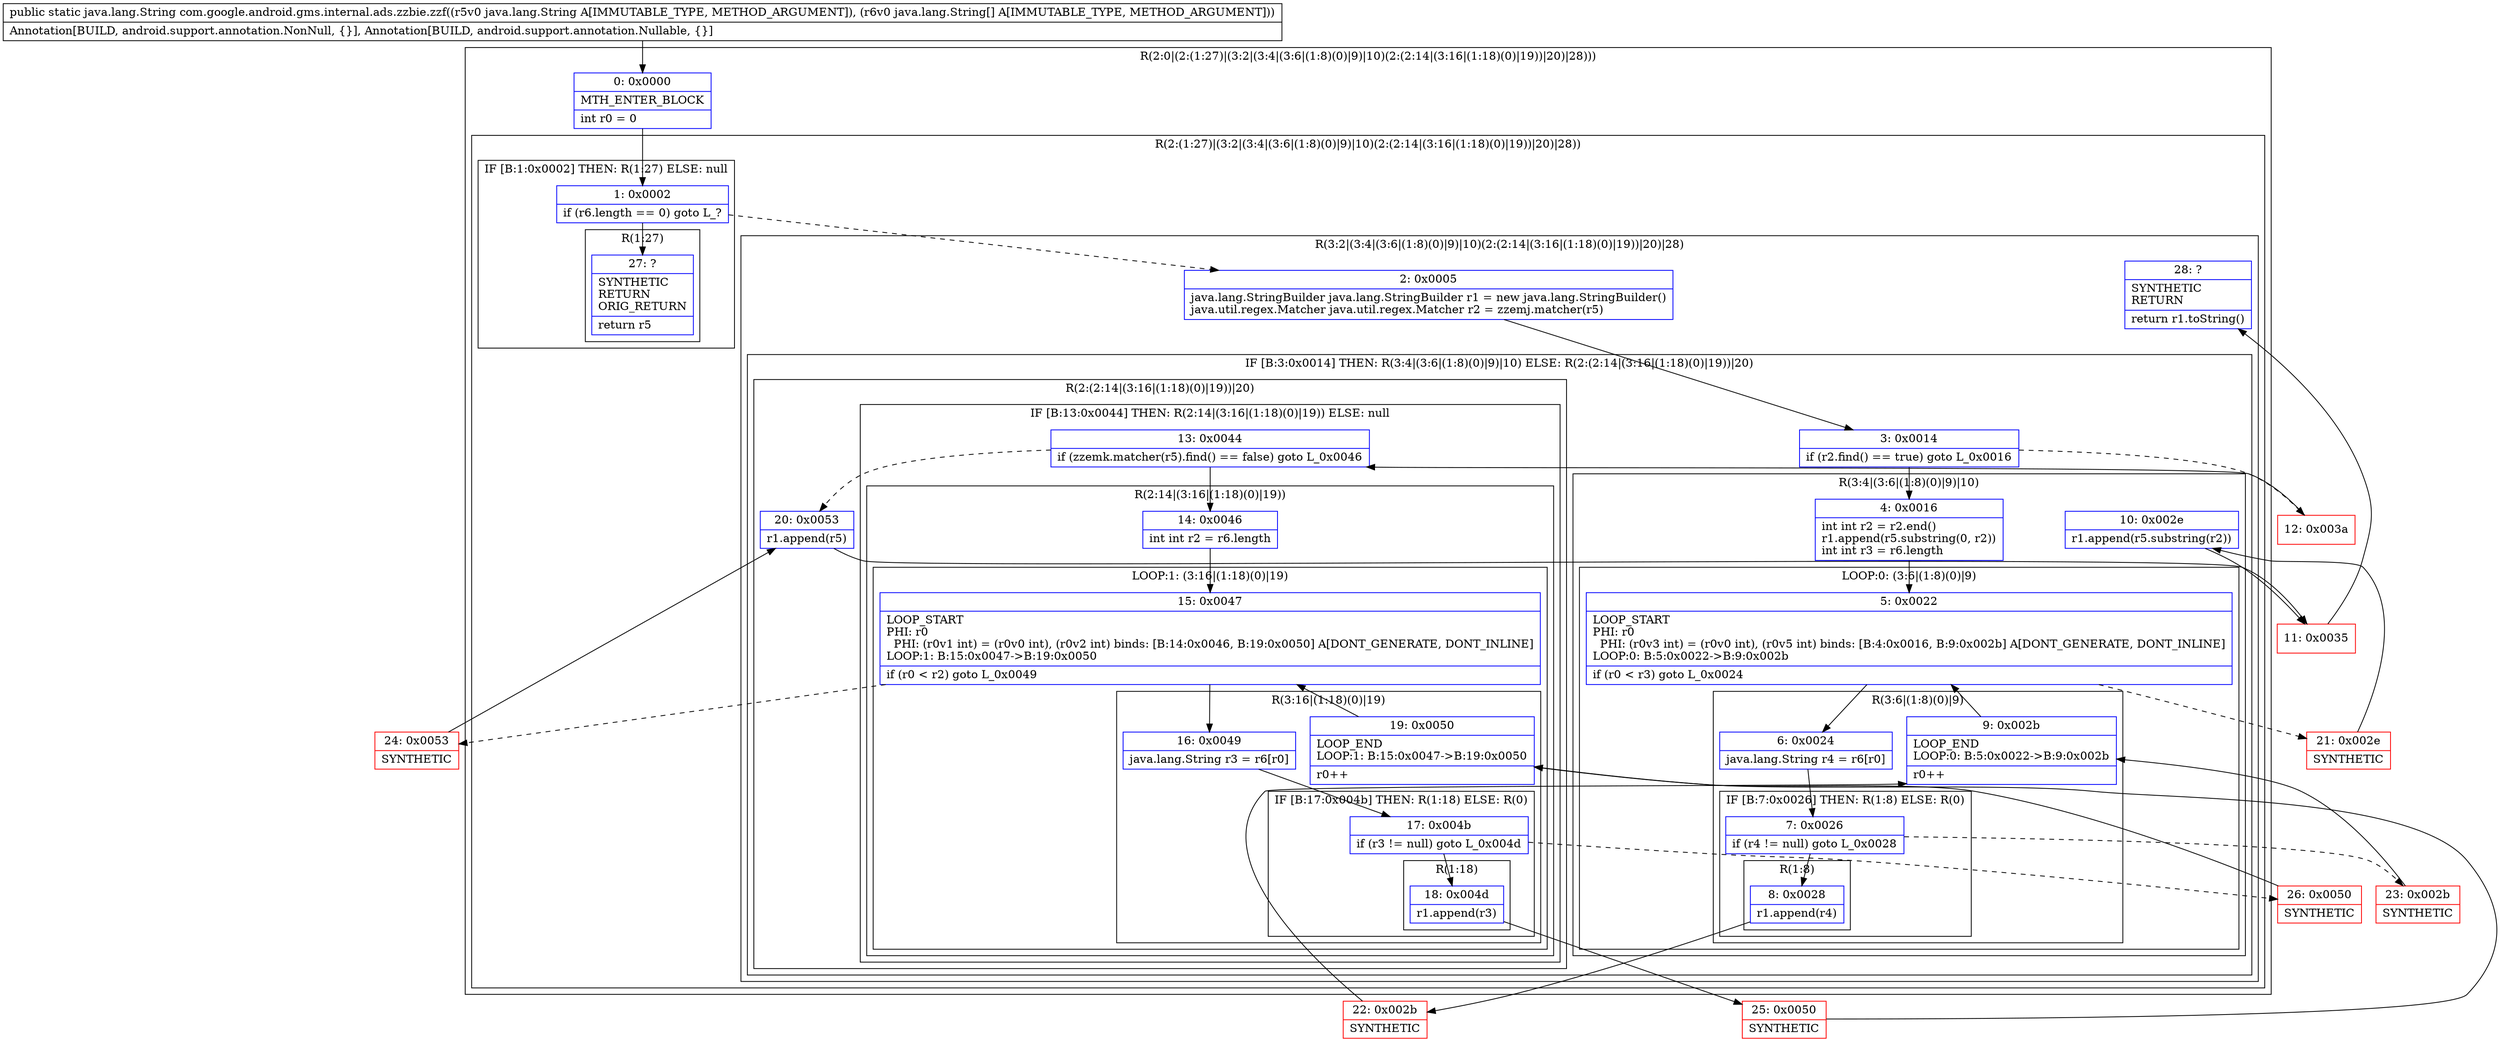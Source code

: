 digraph "CFG forcom.google.android.gms.internal.ads.zzbie.zzf(Ljava\/lang\/String;[Ljava\/lang\/String;)Ljava\/lang\/String;" {
subgraph cluster_Region_1568944322 {
label = "R(2:0|(2:(1:27)|(3:2|(3:4|(3:6|(1:8)(0)|9)|10)(2:(2:14|(3:16|(1:18)(0)|19))|20)|28)))";
node [shape=record,color=blue];
Node_0 [shape=record,label="{0\:\ 0x0000|MTH_ENTER_BLOCK\l|int r0 = 0\l}"];
subgraph cluster_Region_699455942 {
label = "R(2:(1:27)|(3:2|(3:4|(3:6|(1:8)(0)|9)|10)(2:(2:14|(3:16|(1:18)(0)|19))|20)|28))";
node [shape=record,color=blue];
subgraph cluster_IfRegion_1055721803 {
label = "IF [B:1:0x0002] THEN: R(1:27) ELSE: null";
node [shape=record,color=blue];
Node_1 [shape=record,label="{1\:\ 0x0002|if (r6.length == 0) goto L_?\l}"];
subgraph cluster_Region_1235736780 {
label = "R(1:27)";
node [shape=record,color=blue];
Node_27 [shape=record,label="{27\:\ ?|SYNTHETIC\lRETURN\lORIG_RETURN\l|return r5\l}"];
}
}
subgraph cluster_Region_1216300402 {
label = "R(3:2|(3:4|(3:6|(1:8)(0)|9)|10)(2:(2:14|(3:16|(1:18)(0)|19))|20)|28)";
node [shape=record,color=blue];
Node_2 [shape=record,label="{2\:\ 0x0005|java.lang.StringBuilder java.lang.StringBuilder r1 = new java.lang.StringBuilder()\ljava.util.regex.Matcher java.util.regex.Matcher r2 = zzemj.matcher(r5)\l}"];
subgraph cluster_IfRegion_61188093 {
label = "IF [B:3:0x0014] THEN: R(3:4|(3:6|(1:8)(0)|9)|10) ELSE: R(2:(2:14|(3:16|(1:18)(0)|19))|20)";
node [shape=record,color=blue];
Node_3 [shape=record,label="{3\:\ 0x0014|if (r2.find() == true) goto L_0x0016\l}"];
subgraph cluster_Region_1752667199 {
label = "R(3:4|(3:6|(1:8)(0)|9)|10)";
node [shape=record,color=blue];
Node_4 [shape=record,label="{4\:\ 0x0016|int int r2 = r2.end()\lr1.append(r5.substring(0, r2))\lint int r3 = r6.length\l}"];
subgraph cluster_LoopRegion_778110291 {
label = "LOOP:0: (3:6|(1:8)(0)|9)";
node [shape=record,color=blue];
Node_5 [shape=record,label="{5\:\ 0x0022|LOOP_START\lPHI: r0 \l  PHI: (r0v3 int) = (r0v0 int), (r0v5 int) binds: [B:4:0x0016, B:9:0x002b] A[DONT_GENERATE, DONT_INLINE]\lLOOP:0: B:5:0x0022\-\>B:9:0x002b\l|if (r0 \< r3) goto L_0x0024\l}"];
subgraph cluster_Region_1797877794 {
label = "R(3:6|(1:8)(0)|9)";
node [shape=record,color=blue];
Node_6 [shape=record,label="{6\:\ 0x0024|java.lang.String r4 = r6[r0]\l}"];
subgraph cluster_IfRegion_612855302 {
label = "IF [B:7:0x0026] THEN: R(1:8) ELSE: R(0)";
node [shape=record,color=blue];
Node_7 [shape=record,label="{7\:\ 0x0026|if (r4 != null) goto L_0x0028\l}"];
subgraph cluster_Region_1126978798 {
label = "R(1:8)";
node [shape=record,color=blue];
Node_8 [shape=record,label="{8\:\ 0x0028|r1.append(r4)\l}"];
}
subgraph cluster_Region_1018754419 {
label = "R(0)";
node [shape=record,color=blue];
}
}
Node_9 [shape=record,label="{9\:\ 0x002b|LOOP_END\lLOOP:0: B:5:0x0022\-\>B:9:0x002b\l|r0++\l}"];
}
}
Node_10 [shape=record,label="{10\:\ 0x002e|r1.append(r5.substring(r2))\l}"];
}
subgraph cluster_Region_1470568282 {
label = "R(2:(2:14|(3:16|(1:18)(0)|19))|20)";
node [shape=record,color=blue];
subgraph cluster_IfRegion_325674443 {
label = "IF [B:13:0x0044] THEN: R(2:14|(3:16|(1:18)(0)|19)) ELSE: null";
node [shape=record,color=blue];
Node_13 [shape=record,label="{13\:\ 0x0044|if (zzemk.matcher(r5).find() == false) goto L_0x0046\l}"];
subgraph cluster_Region_579803203 {
label = "R(2:14|(3:16|(1:18)(0)|19))";
node [shape=record,color=blue];
Node_14 [shape=record,label="{14\:\ 0x0046|int int r2 = r6.length\l}"];
subgraph cluster_LoopRegion_1386163682 {
label = "LOOP:1: (3:16|(1:18)(0)|19)";
node [shape=record,color=blue];
Node_15 [shape=record,label="{15\:\ 0x0047|LOOP_START\lPHI: r0 \l  PHI: (r0v1 int) = (r0v0 int), (r0v2 int) binds: [B:14:0x0046, B:19:0x0050] A[DONT_GENERATE, DONT_INLINE]\lLOOP:1: B:15:0x0047\-\>B:19:0x0050\l|if (r0 \< r2) goto L_0x0049\l}"];
subgraph cluster_Region_1461071296 {
label = "R(3:16|(1:18)(0)|19)";
node [shape=record,color=blue];
Node_16 [shape=record,label="{16\:\ 0x0049|java.lang.String r3 = r6[r0]\l}"];
subgraph cluster_IfRegion_1274396133 {
label = "IF [B:17:0x004b] THEN: R(1:18) ELSE: R(0)";
node [shape=record,color=blue];
Node_17 [shape=record,label="{17\:\ 0x004b|if (r3 != null) goto L_0x004d\l}"];
subgraph cluster_Region_1707186757 {
label = "R(1:18)";
node [shape=record,color=blue];
Node_18 [shape=record,label="{18\:\ 0x004d|r1.append(r3)\l}"];
}
subgraph cluster_Region_1167622588 {
label = "R(0)";
node [shape=record,color=blue];
}
}
Node_19 [shape=record,label="{19\:\ 0x0050|LOOP_END\lLOOP:1: B:15:0x0047\-\>B:19:0x0050\l|r0++\l}"];
}
}
}
}
Node_20 [shape=record,label="{20\:\ 0x0053|r1.append(r5)\l}"];
}
}
Node_28 [shape=record,label="{28\:\ ?|SYNTHETIC\lRETURN\l|return r1.toString()\l}"];
}
}
}
Node_11 [shape=record,color=red,label="{11\:\ 0x0035}"];
Node_12 [shape=record,color=red,label="{12\:\ 0x003a}"];
Node_21 [shape=record,color=red,label="{21\:\ 0x002e|SYNTHETIC\l}"];
Node_22 [shape=record,color=red,label="{22\:\ 0x002b|SYNTHETIC\l}"];
Node_23 [shape=record,color=red,label="{23\:\ 0x002b|SYNTHETIC\l}"];
Node_24 [shape=record,color=red,label="{24\:\ 0x0053|SYNTHETIC\l}"];
Node_25 [shape=record,color=red,label="{25\:\ 0x0050|SYNTHETIC\l}"];
Node_26 [shape=record,color=red,label="{26\:\ 0x0050|SYNTHETIC\l}"];
MethodNode[shape=record,label="{public static java.lang.String com.google.android.gms.internal.ads.zzbie.zzf((r5v0 java.lang.String A[IMMUTABLE_TYPE, METHOD_ARGUMENT]), (r6v0 java.lang.String[] A[IMMUTABLE_TYPE, METHOD_ARGUMENT]))  | Annotation[BUILD, android.support.annotation.NonNull, \{\}], Annotation[BUILD, android.support.annotation.Nullable, \{\}]\l}"];
MethodNode -> Node_0;
Node_0 -> Node_1;
Node_1 -> Node_2[style=dashed];
Node_1 -> Node_27;
Node_2 -> Node_3;
Node_3 -> Node_4;
Node_3 -> Node_12[style=dashed];
Node_4 -> Node_5;
Node_5 -> Node_6;
Node_5 -> Node_21[style=dashed];
Node_6 -> Node_7;
Node_7 -> Node_8;
Node_7 -> Node_23[style=dashed];
Node_8 -> Node_22;
Node_9 -> Node_5;
Node_10 -> Node_11;
Node_13 -> Node_14;
Node_13 -> Node_20[style=dashed];
Node_14 -> Node_15;
Node_15 -> Node_16;
Node_15 -> Node_24[style=dashed];
Node_16 -> Node_17;
Node_17 -> Node_18;
Node_17 -> Node_26[style=dashed];
Node_18 -> Node_25;
Node_19 -> Node_15;
Node_20 -> Node_11;
Node_11 -> Node_28;
Node_12 -> Node_13;
Node_21 -> Node_10;
Node_22 -> Node_9;
Node_23 -> Node_9;
Node_24 -> Node_20;
Node_25 -> Node_19;
Node_26 -> Node_19;
}

